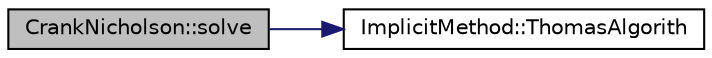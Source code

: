 digraph "CrankNicholson::solve"
{
  edge [fontname="Helvetica",fontsize="10",labelfontname="Helvetica",labelfontsize="10"];
  node [fontname="Helvetica",fontsize="10",shape=record];
  rankdir="LR";
  Node2 [label="CrankNicholson::solve",height=0.2,width=0.4,color="black", fillcolor="grey75", style="filled", fontcolor="black"];
  Node2 -> Node3 [color="midnightblue",fontsize="10",style="solid",fontname="Helvetica"];
  Node3 [label="ImplicitMethod::ThomasAlgorith",height=0.2,width=0.4,color="black", fillcolor="white", style="filled",URL="$class_implicit_method.html#ae06f9aa9d076738cdcb7cd967d453795"];
}
